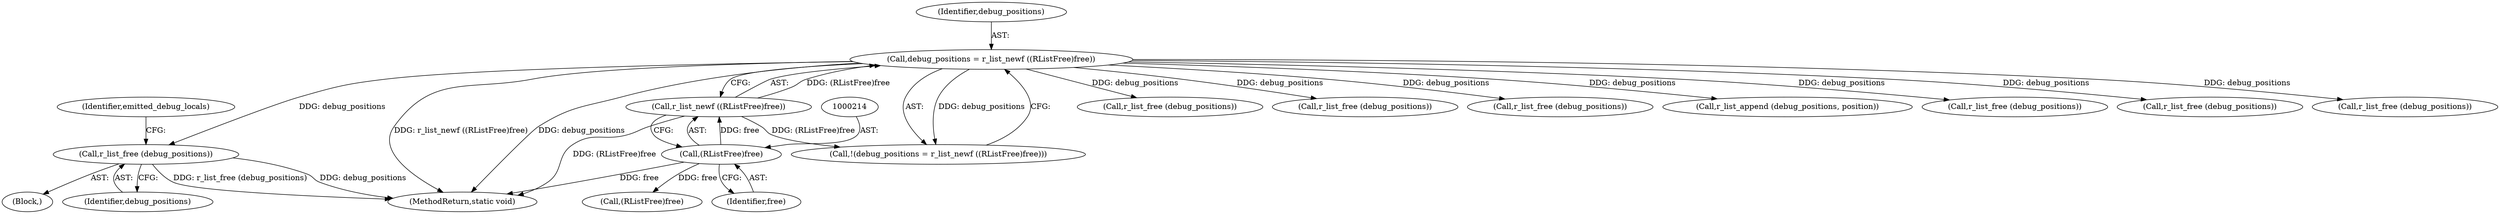 digraph "0_radare2_252afb1cff9676f3ae1f341a28448bf2c8b6e308@pointer" {
"1000291" [label="(Call,r_list_free (debug_positions))"];
"1000210" [label="(Call,debug_positions = r_list_newf ((RListFree)free))"];
"1000212" [label="(Call,r_list_newf ((RListFree)free))"];
"1000213" [label="(Call,(RListFree)free)"];
"1000317" [label="(Call,r_list_free (debug_positions))"];
"1000497" [label="(Call,r_list_free (debug_positions))"];
"1000290" [label="(Block,)"];
"1001193" [label="(MethodReturn,static void)"];
"1000227" [label="(Call,r_list_free (debug_positions))"];
"1000213" [label="(Call,(RListFree)free)"];
"1000210" [label="(Call,debug_positions = r_list_newf ((RListFree)free))"];
"1000212" [label="(Call,r_list_newf ((RListFree)free))"];
"1000211" [label="(Identifier,debug_positions)"];
"1000223" [label="(Call,(RListFree)free)"];
"1000209" [label="(Call,!(debug_positions = r_list_newf ((RListFree)free)))"];
"1000993" [label="(Call,r_list_append (debug_positions, position))"];
"1000291" [label="(Call,r_list_free (debug_positions))"];
"1000673" [label="(Call,r_list_free (debug_positions))"];
"1000292" [label="(Identifier,debug_positions)"];
"1001049" [label="(Call,r_list_free (debug_positions))"];
"1000215" [label="(Identifier,free)"];
"1000294" [label="(Identifier,emitted_debug_locals)"];
"1001187" [label="(Call,r_list_free (debug_positions))"];
"1000291" -> "1000290"  [label="AST: "];
"1000291" -> "1000292"  [label="CFG: "];
"1000292" -> "1000291"  [label="AST: "];
"1000294" -> "1000291"  [label="CFG: "];
"1000291" -> "1001193"  [label="DDG: r_list_free (debug_positions)"];
"1000291" -> "1001193"  [label="DDG: debug_positions"];
"1000210" -> "1000291"  [label="DDG: debug_positions"];
"1000210" -> "1000209"  [label="AST: "];
"1000210" -> "1000212"  [label="CFG: "];
"1000211" -> "1000210"  [label="AST: "];
"1000212" -> "1000210"  [label="AST: "];
"1000209" -> "1000210"  [label="CFG: "];
"1000210" -> "1001193"  [label="DDG: r_list_newf ((RListFree)free)"];
"1000210" -> "1001193"  [label="DDG: debug_positions"];
"1000210" -> "1000209"  [label="DDG: debug_positions"];
"1000212" -> "1000210"  [label="DDG: (RListFree)free"];
"1000210" -> "1000227"  [label="DDG: debug_positions"];
"1000210" -> "1000317"  [label="DDG: debug_positions"];
"1000210" -> "1000497"  [label="DDG: debug_positions"];
"1000210" -> "1000673"  [label="DDG: debug_positions"];
"1000210" -> "1000993"  [label="DDG: debug_positions"];
"1000210" -> "1001049"  [label="DDG: debug_positions"];
"1000210" -> "1001187"  [label="DDG: debug_positions"];
"1000212" -> "1000213"  [label="CFG: "];
"1000213" -> "1000212"  [label="AST: "];
"1000212" -> "1001193"  [label="DDG: (RListFree)free"];
"1000212" -> "1000209"  [label="DDG: (RListFree)free"];
"1000213" -> "1000212"  [label="DDG: free"];
"1000213" -> "1000215"  [label="CFG: "];
"1000214" -> "1000213"  [label="AST: "];
"1000215" -> "1000213"  [label="AST: "];
"1000213" -> "1001193"  [label="DDG: free"];
"1000213" -> "1000223"  [label="DDG: free"];
}
